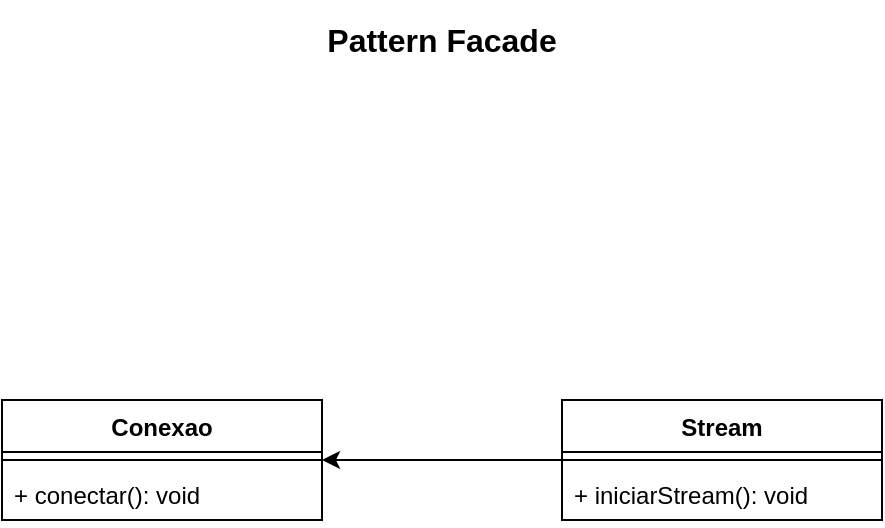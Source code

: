 <mxfile version="20.5.3" type="device" pages="2"><diagram id="GA9lwM0nWqWbreIHADGy" name="Pattern"><mxGraphModel dx="1108" dy="390" grid="1" gridSize="10" guides="1" tooltips="1" connect="1" arrows="1" fold="1" page="1" pageScale="1" pageWidth="827" pageHeight="583" math="0" shadow="0"><root><mxCell id="0"/><mxCell id="1" parent="0"/><mxCell id="rvlrQMNOuexmrZNeJxD_-1" value="Conexao" style="swimlane;fontStyle=1;align=center;verticalAlign=top;childLayout=stackLayout;horizontal=1;startSize=26;horizontalStack=0;resizeParent=1;resizeParentMax=0;resizeLast=0;collapsible=1;marginBottom=0;" parent="1" vertex="1"><mxGeometry x="194" y="200" width="160" height="60" as="geometry"/></mxCell><mxCell id="rvlrQMNOuexmrZNeJxD_-3" value="" style="line;strokeWidth=1;fillColor=none;align=left;verticalAlign=middle;spacingTop=-1;spacingLeft=3;spacingRight=3;rotatable=0;labelPosition=right;points=[];portConstraint=eastwest;" parent="rvlrQMNOuexmrZNeJxD_-1" vertex="1"><mxGeometry y="26" width="160" height="8" as="geometry"/></mxCell><mxCell id="rvlrQMNOuexmrZNeJxD_-4" value="+ conectar(): void" style="text;strokeColor=none;fillColor=none;align=left;verticalAlign=top;spacingLeft=4;spacingRight=4;overflow=hidden;rotatable=0;points=[[0,0.5],[1,0.5]];portConstraint=eastwest;" parent="rvlrQMNOuexmrZNeJxD_-1" vertex="1"><mxGeometry y="34" width="160" height="26" as="geometry"/></mxCell><mxCell id="8Kx2Z21vRerryjmZmBJt-1" style="edgeStyle=orthogonalEdgeStyle;rounded=0;orthogonalLoop=1;jettySize=auto;html=1;" edge="1" parent="1" source="rvlrQMNOuexmrZNeJxD_-7" target="rvlrQMNOuexmrZNeJxD_-1"><mxGeometry relative="1" as="geometry"/></mxCell><mxCell id="rvlrQMNOuexmrZNeJxD_-7" value="Stream" style="swimlane;fontStyle=1;align=center;verticalAlign=top;childLayout=stackLayout;horizontal=1;startSize=26;horizontalStack=0;resizeParent=1;resizeParentMax=0;resizeLast=0;collapsible=1;marginBottom=0;" parent="1" vertex="1"><mxGeometry x="474" y="200" width="160" height="60" as="geometry"/></mxCell><mxCell id="rvlrQMNOuexmrZNeJxD_-9" value="" style="line;strokeWidth=1;fillColor=none;align=left;verticalAlign=middle;spacingTop=-1;spacingLeft=3;spacingRight=3;rotatable=0;labelPosition=right;points=[];portConstraint=eastwest;" parent="rvlrQMNOuexmrZNeJxD_-7" vertex="1"><mxGeometry y="26" width="160" height="8" as="geometry"/></mxCell><mxCell id="rvlrQMNOuexmrZNeJxD_-16" value="+ iniciarStream(): void" style="text;strokeColor=none;fillColor=none;align=left;verticalAlign=top;spacingLeft=4;spacingRight=4;overflow=hidden;rotatable=0;points=[[0,0.5],[1,0.5]];portConstraint=eastwest;" parent="rvlrQMNOuexmrZNeJxD_-7" vertex="1"><mxGeometry y="34" width="160" height="26" as="geometry"/></mxCell><mxCell id="nEPoNWtrPR9lLRhijJWB-1" value="Pattern Facade" style="text;html=1;strokeColor=none;fillColor=none;align=center;verticalAlign=middle;whiteSpace=wrap;rounded=0;fontStyle=1;fontSize=16;" parent="1" vertex="1"><mxGeometry x="331" width="166" height="40" as="geometry"/></mxCell></root></mxGraphModel></diagram><diagram id="bAD81lO_xH_-n2ZobQFE" name="Antipattern"><mxGraphModel dx="1108" dy="390" grid="1" gridSize="10" guides="1" tooltips="1" connect="1" arrows="1" fold="1" page="1" pageScale="1" pageWidth="827" pageHeight="583" math="0" shadow="0"><root><mxCell id="0"/><mxCell id="1" parent="0"/><mxCell id="6vLrna-rpuetTV-Gi7XQ-5" value="Stream" style="swimlane;fontStyle=1;align=center;verticalAlign=top;childLayout=stackLayout;horizontal=1;startSize=26;horizontalStack=0;resizeParent=1;resizeParentMax=0;resizeLast=0;collapsible=1;marginBottom=0;" parent="1" vertex="1"><mxGeometry x="321" y="160" width="186" height="86" as="geometry"/></mxCell><mxCell id="6vLrna-rpuetTV-Gi7XQ-7" value="" style="line;strokeWidth=1;fillColor=none;align=left;verticalAlign=middle;spacingTop=-1;spacingLeft=3;spacingRight=3;rotatable=0;labelPosition=right;points=[];portConstraint=eastwest;" parent="6vLrna-rpuetTV-Gi7XQ-5" vertex="1"><mxGeometry y="26" width="186" height="8" as="geometry"/></mxCell><mxCell id="6vLrna-rpuetTV-Gi7XQ-8" value="+ conectar(): void" style="text;strokeColor=none;fillColor=none;align=left;verticalAlign=top;spacingLeft=4;spacingRight=4;overflow=hidden;rotatable=0;points=[[0,0.5],[1,0.5]];portConstraint=eastwest;" parent="6vLrna-rpuetTV-Gi7XQ-5" vertex="1"><mxGeometry y="34" width="186" height="26" as="geometry"/></mxCell><mxCell id="MLLgU5JSWBixQvTkfrV7-1" value="+ iniciarStream(): void" style="text;strokeColor=none;fillColor=none;align=left;verticalAlign=top;spacingLeft=4;spacingRight=4;overflow=hidden;rotatable=0;points=[[0,0.5],[1,0.5]];portConstraint=eastwest;" vertex="1" parent="6vLrna-rpuetTV-Gi7XQ-5"><mxGeometry y="60" width="186" height="26" as="geometry"/></mxCell><mxCell id="wCS_bwPnzAaULad9VzcN-1" value="Antipattern Facade" style="text;html=1;strokeColor=none;fillColor=none;align=center;verticalAlign=middle;whiteSpace=wrap;rounded=0;fontStyle=1;fontSize=16;" parent="1" vertex="1"><mxGeometry x="331" width="166" height="40" as="geometry"/></mxCell></root></mxGraphModel></diagram></mxfile>